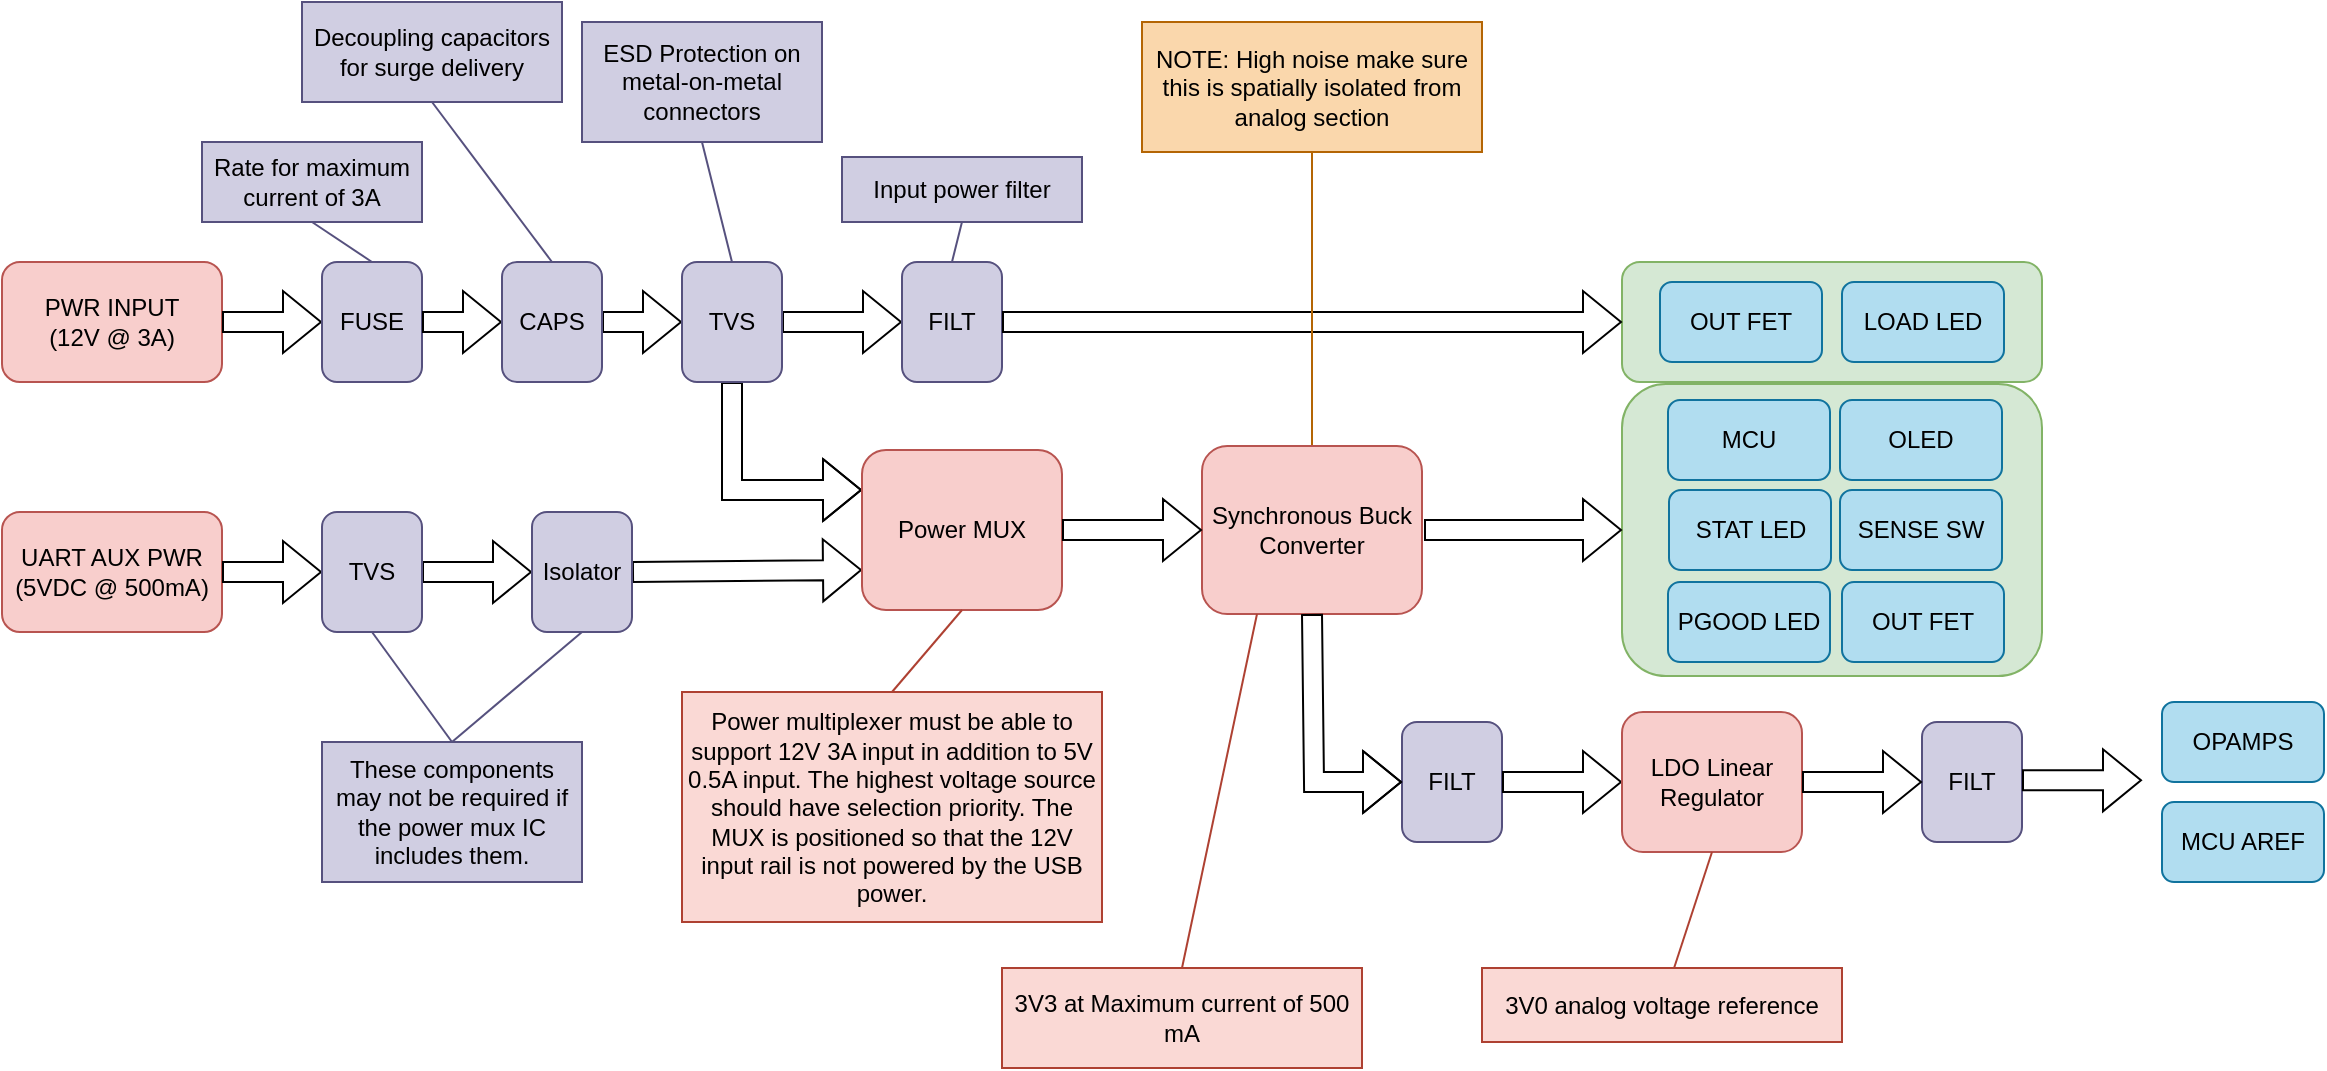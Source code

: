 <mxfile version="21.6.3" type="github">
  <diagram name="Page-1" id="2cvKEyg1qjpxXtNKsSZw">
    <mxGraphModel dx="901" dy="556" grid="1" gridSize="10" guides="1" tooltips="1" connect="1" arrows="1" fold="1" page="1" pageScale="1" pageWidth="850" pageHeight="1100" math="0" shadow="0">
      <root>
        <mxCell id="0" />
        <mxCell id="1" parent="0" />
        <mxCell id="by1AhoUI2fDS6oZb-t9W-116" value="" style="rounded=1;whiteSpace=wrap;html=1;fillColor=#d5e8d4;strokeColor=#82b366;" vertex="1" parent="1">
          <mxGeometry x="820" y="221" width="210" height="146" as="geometry" />
        </mxCell>
        <mxCell id="by1AhoUI2fDS6oZb-t9W-115" value="" style="rounded=1;whiteSpace=wrap;html=1;fillColor=#d5e8d4;strokeColor=#82b366;" vertex="1" parent="1">
          <mxGeometry x="820" y="160" width="210" height="60" as="geometry" />
        </mxCell>
        <mxCell id="by1AhoUI2fDS6oZb-t9W-1" value="PWR INPUT&lt;br&gt;(12V @&amp;nbsp;3A)" style="rounded=1;whiteSpace=wrap;html=1;fillColor=#f8cecc;strokeColor=#b85450;" vertex="1" parent="1">
          <mxGeometry x="10" y="160" width="110" height="60" as="geometry" />
        </mxCell>
        <mxCell id="by1AhoUI2fDS6oZb-t9W-6" value="" style="shape=flexArrow;endArrow=classic;html=1;rounded=0;exitX=1;exitY=0.5;exitDx=0;exitDy=0;" edge="1" parent="1" source="by1AhoUI2fDS6oZb-t9W-60" target="by1AhoUI2fDS6oZb-t9W-21">
          <mxGeometry width="50" height="50" relative="1" as="geometry">
            <mxPoint x="230" y="190" as="sourcePoint" />
            <mxPoint x="340" y="190" as="targetPoint" />
          </mxGeometry>
        </mxCell>
        <mxCell id="by1AhoUI2fDS6oZb-t9W-14" value="" style="shape=flexArrow;endArrow=classic;html=1;rounded=0;entryX=0;entryY=0.5;entryDx=0;entryDy=0;exitX=1;exitY=0.5;exitDx=0;exitDy=0;" edge="1" parent="1" source="by1AhoUI2fDS6oZb-t9W-53">
          <mxGeometry width="50" height="50" relative="1" as="geometry">
            <mxPoint x="150" y="190" as="sourcePoint" />
            <mxPoint x="180" y="190" as="targetPoint" />
          </mxGeometry>
        </mxCell>
        <mxCell id="by1AhoUI2fDS6oZb-t9W-21" value="FILT" style="rounded=1;whiteSpace=wrap;html=1;fillColor=#d0cee2;strokeColor=#56517e;" vertex="1" parent="1">
          <mxGeometry x="460" y="160" width="50" height="60" as="geometry" />
        </mxCell>
        <mxCell id="by1AhoUI2fDS6oZb-t9W-23" value="" style="shape=flexArrow;endArrow=classic;html=1;rounded=0;entryX=0;entryY=0.25;entryDx=0;entryDy=0;exitX=0.5;exitY=1;exitDx=0;exitDy=0;" edge="1" parent="1" source="by1AhoUI2fDS6oZb-t9W-60" target="by1AhoUI2fDS6oZb-t9W-94">
          <mxGeometry width="50" height="50" relative="1" as="geometry">
            <mxPoint x="480" y="410" as="sourcePoint" />
            <mxPoint x="430" y="274" as="targetPoint" />
            <Array as="points">
              <mxPoint x="375" y="274" />
            </Array>
          </mxGeometry>
        </mxCell>
        <mxCell id="by1AhoUI2fDS6oZb-t9W-37" value="UART AUX PWR&lt;br&gt;(5VDC @ 500mA)" style="rounded=1;whiteSpace=wrap;html=1;fillColor=#f8cecc;strokeColor=#b85450;" vertex="1" parent="1">
          <mxGeometry x="10" y="285" width="110" height="60" as="geometry" />
        </mxCell>
        <mxCell id="by1AhoUI2fDS6oZb-t9W-38" value="" style="shape=flexArrow;endArrow=classic;html=1;rounded=0;entryX=0;entryY=0.75;entryDx=0;entryDy=0;exitX=1;exitY=0.5;exitDx=0;exitDy=0;" edge="1" parent="1" source="by1AhoUI2fDS6oZb-t9W-51" target="by1AhoUI2fDS6oZb-t9W-94">
          <mxGeometry width="50" height="50" relative="1" as="geometry">
            <mxPoint x="300" y="520" as="sourcePoint" />
            <mxPoint x="430" y="314" as="targetPoint" />
            <Array as="points" />
          </mxGeometry>
        </mxCell>
        <mxCell id="by1AhoUI2fDS6oZb-t9W-39" value="LOAD LED" style="rounded=1;whiteSpace=wrap;html=1;fillColor=#b1ddf0;strokeColor=#10739e;" vertex="1" parent="1">
          <mxGeometry x="930" y="170" width="81" height="40" as="geometry" />
        </mxCell>
        <mxCell id="by1AhoUI2fDS6oZb-t9W-52" value="" style="shape=flexArrow;endArrow=classic;html=1;rounded=0;entryX=0;entryY=0.5;entryDx=0;entryDy=0;exitX=1;exitY=0.5;exitDx=0;exitDy=0;" edge="1" parent="1" source="by1AhoUI2fDS6oZb-t9W-69" target="by1AhoUI2fDS6oZb-t9W-51">
          <mxGeometry width="50" height="50" relative="1" as="geometry">
            <mxPoint x="245" y="315" as="sourcePoint" />
            <mxPoint x="425" y="315" as="targetPoint" />
            <Array as="points" />
          </mxGeometry>
        </mxCell>
        <mxCell id="by1AhoUI2fDS6oZb-t9W-51" value="Isolator" style="rounded=1;whiteSpace=wrap;html=1;fillColor=#d0cee2;strokeColor=#56517e;" vertex="1" parent="1">
          <mxGeometry x="275" y="285" width="50" height="60" as="geometry" />
        </mxCell>
        <mxCell id="by1AhoUI2fDS6oZb-t9W-55" value="" style="shape=flexArrow;endArrow=classic;html=1;rounded=0;exitX=1;exitY=0.5;exitDx=0;exitDy=0;entryX=0;entryY=0.5;entryDx=0;entryDy=0;" edge="1" parent="1" source="by1AhoUI2fDS6oZb-t9W-21" target="by1AhoUI2fDS6oZb-t9W-115">
          <mxGeometry width="50" height="50" relative="1" as="geometry">
            <mxPoint x="350" y="190" as="sourcePoint" />
            <mxPoint x="620" y="190" as="targetPoint" />
          </mxGeometry>
        </mxCell>
        <mxCell id="by1AhoUI2fDS6oZb-t9W-56" value="NOTE: High noise make sure this is spatially isolated from analog section" style="text;html=1;strokeColor=#b46504;fillColor=#fad7ac;align=center;verticalAlign=middle;whiteSpace=wrap;rounded=0;" vertex="1" parent="1">
          <mxGeometry x="580" y="40" width="170" height="65" as="geometry" />
        </mxCell>
        <mxCell id="by1AhoUI2fDS6oZb-t9W-57" value="" style="endArrow=none;html=1;rounded=0;exitX=0.5;exitY=1;exitDx=0;exitDy=0;fillColor=#fad7ac;strokeColor=#b46504;" edge="1" parent="1" source="by1AhoUI2fDS6oZb-t9W-56" target="by1AhoUI2fDS6oZb-t9W-75">
          <mxGeometry width="50" height="50" relative="1" as="geometry">
            <mxPoint x="390" y="370" as="sourcePoint" />
            <mxPoint x="485" y="254" as="targetPoint" />
          </mxGeometry>
        </mxCell>
        <mxCell id="by1AhoUI2fDS6oZb-t9W-58" value="Rate for maximum current of 3A" style="text;html=1;strokeColor=#56517e;fillColor=#d0cee2;align=center;verticalAlign=middle;whiteSpace=wrap;rounded=0;" vertex="1" parent="1">
          <mxGeometry x="110" y="100" width="110" height="40" as="geometry" />
        </mxCell>
        <mxCell id="by1AhoUI2fDS6oZb-t9W-59" value="" style="endArrow=none;html=1;rounded=0;exitX=0.5;exitY=0;exitDx=0;exitDy=0;fillColor=#d0cee2;strokeColor=#56517e;entryX=0.5;entryY=1;entryDx=0;entryDy=0;" edge="1" parent="1" source="by1AhoUI2fDS6oZb-t9W-53" target="by1AhoUI2fDS6oZb-t9W-58">
          <mxGeometry width="50" height="50" relative="1" as="geometry">
            <mxPoint x="195" y="160" as="sourcePoint" />
            <mxPoint x="300" y="90" as="targetPoint" />
          </mxGeometry>
        </mxCell>
        <mxCell id="by1AhoUI2fDS6oZb-t9W-61" value="" style="shape=flexArrow;endArrow=classic;html=1;rounded=0;exitX=1;exitY=0.5;exitDx=0;exitDy=0;" edge="1" parent="1" source="by1AhoUI2fDS6oZb-t9W-109" target="by1AhoUI2fDS6oZb-t9W-60">
          <mxGeometry width="50" height="50" relative="1" as="geometry">
            <mxPoint x="230" y="190" as="sourcePoint" />
            <mxPoint x="350" y="190" as="targetPoint" />
          </mxGeometry>
        </mxCell>
        <mxCell id="by1AhoUI2fDS6oZb-t9W-60" value="TVS" style="rounded=1;whiteSpace=wrap;html=1;fillColor=#d0cee2;strokeColor=#56517e;" vertex="1" parent="1">
          <mxGeometry x="350" y="160" width="50" height="60" as="geometry" />
        </mxCell>
        <mxCell id="by1AhoUI2fDS6oZb-t9W-62" value="" style="shape=flexArrow;endArrow=classic;html=1;rounded=0;entryX=0;entryY=0.5;entryDx=0;entryDy=0;exitX=1;exitY=0.5;exitDx=0;exitDy=0;" edge="1" parent="1" source="by1AhoUI2fDS6oZb-t9W-1" target="by1AhoUI2fDS6oZb-t9W-53">
          <mxGeometry width="50" height="50" relative="1" as="geometry">
            <mxPoint x="120" y="190" as="sourcePoint" />
            <mxPoint x="180" y="190" as="targetPoint" />
          </mxGeometry>
        </mxCell>
        <mxCell id="by1AhoUI2fDS6oZb-t9W-53" value="FUSE" style="rounded=1;whiteSpace=wrap;html=1;fillColor=#d0cee2;strokeColor=#56517e;" vertex="1" parent="1">
          <mxGeometry x="170" y="160" width="50" height="60" as="geometry" />
        </mxCell>
        <mxCell id="by1AhoUI2fDS6oZb-t9W-67" value="ESD Protection on metal-on-metal connectors" style="text;html=1;strokeColor=#56517e;fillColor=#d0cee2;align=center;verticalAlign=middle;whiteSpace=wrap;rounded=0;" vertex="1" parent="1">
          <mxGeometry x="300" y="40" width="120" height="60" as="geometry" />
        </mxCell>
        <mxCell id="by1AhoUI2fDS6oZb-t9W-68" value="" style="endArrow=none;html=1;rounded=0;exitX=0.5;exitY=0;exitDx=0;exitDy=0;fillColor=#d0cee2;strokeColor=#56517e;entryX=0.5;entryY=1;entryDx=0;entryDy=0;" edge="1" parent="1" target="by1AhoUI2fDS6oZb-t9W-67" source="by1AhoUI2fDS6oZb-t9W-60">
          <mxGeometry width="50" height="50" relative="1" as="geometry">
            <mxPoint x="325" y="160" as="sourcePoint" />
            <mxPoint x="430" y="90" as="targetPoint" />
          </mxGeometry>
        </mxCell>
        <mxCell id="by1AhoUI2fDS6oZb-t9W-70" value="" style="shape=flexArrow;endArrow=classic;html=1;rounded=0;entryX=0;entryY=0.5;entryDx=0;entryDy=0;exitX=1;exitY=0.5;exitDx=0;exitDy=0;" edge="1" parent="1" source="by1AhoUI2fDS6oZb-t9W-37" target="by1AhoUI2fDS6oZb-t9W-69">
          <mxGeometry width="50" height="50" relative="1" as="geometry">
            <mxPoint x="155" y="315" as="sourcePoint" />
            <mxPoint x="275" y="315" as="targetPoint" />
            <Array as="points" />
          </mxGeometry>
        </mxCell>
        <mxCell id="by1AhoUI2fDS6oZb-t9W-69" value="TVS" style="rounded=1;whiteSpace=wrap;html=1;fillColor=#d0cee2;strokeColor=#56517e;" vertex="1" parent="1">
          <mxGeometry x="170" y="285" width="50" height="60" as="geometry" />
        </mxCell>
        <mxCell id="by1AhoUI2fDS6oZb-t9W-71" value="These components may not be required if the power mux IC includes them." style="text;html=1;strokeColor=#56517e;fillColor=#d0cee2;align=center;verticalAlign=middle;whiteSpace=wrap;rounded=0;" vertex="1" parent="1">
          <mxGeometry x="170" y="400" width="130" height="70" as="geometry" />
        </mxCell>
        <mxCell id="by1AhoUI2fDS6oZb-t9W-73" value="" style="endArrow=none;html=1;rounded=0;exitX=0.5;exitY=1;exitDx=0;exitDy=0;fillColor=#d0cee2;strokeColor=#56517e;entryX=0.5;entryY=0;entryDx=0;entryDy=0;" edge="1" parent="1" source="by1AhoUI2fDS6oZb-t9W-51" target="by1AhoUI2fDS6oZb-t9W-71">
          <mxGeometry width="50" height="50" relative="1" as="geometry">
            <mxPoint x="235" y="525" as="sourcePoint" />
            <mxPoint x="215" y="465" as="targetPoint" />
          </mxGeometry>
        </mxCell>
        <mxCell id="by1AhoUI2fDS6oZb-t9W-74" value="" style="endArrow=none;html=1;rounded=0;exitX=0.5;exitY=1;exitDx=0;exitDy=0;fillColor=#d0cee2;strokeColor=#56517e;entryX=0.5;entryY=0;entryDx=0;entryDy=0;" edge="1" parent="1" source="by1AhoUI2fDS6oZb-t9W-69" target="by1AhoUI2fDS6oZb-t9W-71">
          <mxGeometry width="50" height="50" relative="1" as="geometry">
            <mxPoint x="310" y="355" as="sourcePoint" />
            <mxPoint x="225" y="435" as="targetPoint" />
          </mxGeometry>
        </mxCell>
        <mxCell id="by1AhoUI2fDS6oZb-t9W-75" value="Synchronous Buck Converter" style="rounded=1;whiteSpace=wrap;html=1;fillColor=#f8cecc;strokeColor=#b85450;" vertex="1" parent="1">
          <mxGeometry x="610" y="252" width="110" height="84" as="geometry" />
        </mxCell>
        <mxCell id="by1AhoUI2fDS6oZb-t9W-77" value="FILT" style="rounded=1;whiteSpace=wrap;html=1;fillColor=#d0cee2;strokeColor=#56517e;" vertex="1" parent="1">
          <mxGeometry x="710" y="390" width="50" height="60" as="geometry" />
        </mxCell>
        <mxCell id="by1AhoUI2fDS6oZb-t9W-78" value="" style="shape=flexArrow;endArrow=classic;html=1;rounded=0;exitX=0.5;exitY=1;exitDx=0;exitDy=0;entryX=0;entryY=0.5;entryDx=0;entryDy=0;" edge="1" parent="1" source="by1AhoUI2fDS6oZb-t9W-75" target="by1AhoUI2fDS6oZb-t9W-77">
          <mxGeometry width="50" height="50" relative="1" as="geometry">
            <mxPoint x="589" y="460" as="sourcePoint" />
            <mxPoint x="639" y="410" as="targetPoint" />
            <Array as="points">
              <mxPoint x="666" y="420" />
            </Array>
          </mxGeometry>
        </mxCell>
        <mxCell id="by1AhoUI2fDS6oZb-t9W-79" value="" style="shape=flexArrow;endArrow=classic;html=1;rounded=0;exitX=1;exitY=0.5;exitDx=0;exitDy=0;" edge="1" parent="1" source="by1AhoUI2fDS6oZb-t9W-77" target="by1AhoUI2fDS6oZb-t9W-98">
          <mxGeometry width="50" height="50" relative="1" as="geometry">
            <mxPoint x="709" y="530" as="sourcePoint" />
            <mxPoint x="820" y="420" as="targetPoint" />
          </mxGeometry>
        </mxCell>
        <mxCell id="by1AhoUI2fDS6oZb-t9W-80" value="" style="shape=flexArrow;endArrow=classic;html=1;rounded=0;" edge="1" parent="1" target="by1AhoUI2fDS6oZb-t9W-116">
          <mxGeometry width="50" height="50" relative="1" as="geometry">
            <mxPoint x="721" y="294" as="sourcePoint" />
            <mxPoint x="819" y="294" as="targetPoint" />
          </mxGeometry>
        </mxCell>
        <mxCell id="by1AhoUI2fDS6oZb-t9W-85" value="MCU" style="rounded=1;whiteSpace=wrap;html=1;fillColor=#b1ddf0;strokeColor=#10739e;" vertex="1" parent="1">
          <mxGeometry x="843" y="229" width="81" height="40" as="geometry" />
        </mxCell>
        <mxCell id="by1AhoUI2fDS6oZb-t9W-86" value="STAT LED" style="rounded=1;whiteSpace=wrap;html=1;fillColor=#b1ddf0;strokeColor=#10739e;" vertex="1" parent="1">
          <mxGeometry x="843.5" y="274" width="81" height="40" as="geometry" />
        </mxCell>
        <mxCell id="by1AhoUI2fDS6oZb-t9W-87" value="OPAMPS" style="rounded=1;whiteSpace=wrap;html=1;fillColor=#b1ddf0;strokeColor=#10739e;" vertex="1" parent="1">
          <mxGeometry x="1090" y="380" width="81" height="40" as="geometry" />
        </mxCell>
        <mxCell id="by1AhoUI2fDS6oZb-t9W-88" value="MCU AREF" style="rounded=1;whiteSpace=wrap;html=1;fillColor=#b1ddf0;strokeColor=#10739e;" vertex="1" parent="1">
          <mxGeometry x="1090" y="430" width="81" height="40" as="geometry" />
        </mxCell>
        <mxCell id="by1AhoUI2fDS6oZb-t9W-89" value="PGOOD LED" style="rounded=1;whiteSpace=wrap;html=1;fillColor=#b1ddf0;strokeColor=#10739e;" vertex="1" parent="1">
          <mxGeometry x="843" y="320" width="81" height="40" as="geometry" />
        </mxCell>
        <mxCell id="by1AhoUI2fDS6oZb-t9W-90" value="OLED" style="rounded=1;whiteSpace=wrap;html=1;fillColor=#b1ddf0;strokeColor=#10739e;" vertex="1" parent="1">
          <mxGeometry x="929" y="229" width="81" height="40" as="geometry" />
        </mxCell>
        <mxCell id="by1AhoUI2fDS6oZb-t9W-91" value="SENSE SW" style="rounded=1;whiteSpace=wrap;html=1;fillColor=#b1ddf0;strokeColor=#10739e;" vertex="1" parent="1">
          <mxGeometry x="929" y="274" width="81" height="40" as="geometry" />
        </mxCell>
        <mxCell id="by1AhoUI2fDS6oZb-t9W-92" value="OUT FET" style="rounded=1;whiteSpace=wrap;html=1;fillColor=#b1ddf0;strokeColor=#10739e;" vertex="1" parent="1">
          <mxGeometry x="839" y="170" width="81" height="40" as="geometry" />
        </mxCell>
        <mxCell id="by1AhoUI2fDS6oZb-t9W-94" value="Power MUX" style="rounded=1;whiteSpace=wrap;html=1;fillColor=#f8cecc;strokeColor=#b85450;" vertex="1" parent="1">
          <mxGeometry x="440" y="254" width="100" height="80" as="geometry" />
        </mxCell>
        <mxCell id="by1AhoUI2fDS6oZb-t9W-95" value="" style="shape=flexArrow;endArrow=classic;html=1;rounded=0;entryX=0;entryY=0.5;entryDx=0;entryDy=0;exitX=1;exitY=0.5;exitDx=0;exitDy=0;" edge="1" parent="1" source="by1AhoUI2fDS6oZb-t9W-94" target="by1AhoUI2fDS6oZb-t9W-75">
          <mxGeometry width="50" height="50" relative="1" as="geometry">
            <mxPoint x="410" y="408" as="sourcePoint" />
            <mxPoint x="515" y="407" as="targetPoint" />
            <Array as="points" />
          </mxGeometry>
        </mxCell>
        <mxCell id="by1AhoUI2fDS6oZb-t9W-96" value="Power multiplexer must be able to support 12V 3A input in addition to 5V 0.5A input. The highest voltage source should have selection priority. The MUX is positioned so that the 12V input rail is not powered by the USB power." style="text;html=1;strokeColor=#ae4132;fillColor=#fad9d5;align=center;verticalAlign=middle;whiteSpace=wrap;rounded=0;" vertex="1" parent="1">
          <mxGeometry x="350" y="375" width="210" height="115" as="geometry" />
        </mxCell>
        <mxCell id="by1AhoUI2fDS6oZb-t9W-97" value="" style="endArrow=none;html=1;rounded=0;exitX=0.5;exitY=1;exitDx=0;exitDy=0;fillColor=#fad9d5;strokeColor=#ae4132;entryX=0.5;entryY=0;entryDx=0;entryDy=0;" edge="1" parent="1" source="by1AhoUI2fDS6oZb-t9W-94" target="by1AhoUI2fDS6oZb-t9W-96">
          <mxGeometry width="50" height="50" relative="1" as="geometry">
            <mxPoint x="425" y="370" as="sourcePoint" />
            <mxPoint x="517" y="499" as="targetPoint" />
          </mxGeometry>
        </mxCell>
        <mxCell id="by1AhoUI2fDS6oZb-t9W-98" value="LDO Linear Regulator" style="rounded=1;whiteSpace=wrap;html=1;fillColor=#f8cecc;strokeColor=#b85450;" vertex="1" parent="1">
          <mxGeometry x="820" y="385" width="90" height="70" as="geometry" />
        </mxCell>
        <mxCell id="by1AhoUI2fDS6oZb-t9W-99" value="3V3 at Maximum current of 500 mA" style="text;html=1;strokeColor=#ae4132;fillColor=#fad9d5;align=center;verticalAlign=middle;whiteSpace=wrap;rounded=0;" vertex="1" parent="1">
          <mxGeometry x="510" y="513" width="180" height="50" as="geometry" />
        </mxCell>
        <mxCell id="by1AhoUI2fDS6oZb-t9W-100" value="" style="endArrow=none;html=1;rounded=0;exitX=0.5;exitY=0;exitDx=0;exitDy=0;fillColor=#fad9d5;strokeColor=#ae4132;entryX=0.25;entryY=1;entryDx=0;entryDy=0;" edge="1" parent="1" source="by1AhoUI2fDS6oZb-t9W-99" target="by1AhoUI2fDS6oZb-t9W-75">
          <mxGeometry width="50" height="50" relative="1" as="geometry">
            <mxPoint x="555" y="135" as="sourcePoint" />
            <mxPoint x="647" y="264" as="targetPoint" />
          </mxGeometry>
        </mxCell>
        <mxCell id="by1AhoUI2fDS6oZb-t9W-101" value="FILT" style="rounded=1;whiteSpace=wrap;html=1;fillColor=#d0cee2;strokeColor=#56517e;" vertex="1" parent="1">
          <mxGeometry x="970" y="390" width="50" height="60" as="geometry" />
        </mxCell>
        <mxCell id="by1AhoUI2fDS6oZb-t9W-102" value="3V0 analog voltage reference" style="text;html=1;strokeColor=#ae4132;fillColor=#fad9d5;align=center;verticalAlign=middle;whiteSpace=wrap;rounded=0;" vertex="1" parent="1">
          <mxGeometry x="750" y="513" width="180" height="37" as="geometry" />
        </mxCell>
        <mxCell id="by1AhoUI2fDS6oZb-t9W-103" value="" style="endArrow=none;html=1;rounded=0;exitX=0.5;exitY=1;exitDx=0;exitDy=0;fillColor=#fad9d5;strokeColor=#ae4132;" edge="1" parent="1" target="by1AhoUI2fDS6oZb-t9W-102">
          <mxGeometry width="50" height="50" relative="1" as="geometry">
            <mxPoint x="865" y="455" as="sourcePoint" />
            <mxPoint x="860" y="536" as="targetPoint" />
          </mxGeometry>
        </mxCell>
        <mxCell id="by1AhoUI2fDS6oZb-t9W-104" value="" style="shape=flexArrow;endArrow=classic;html=1;rounded=0;exitX=1;exitY=0.5;exitDx=0;exitDy=0;entryX=0;entryY=0.5;entryDx=0;entryDy=0;" edge="1" parent="1" source="by1AhoUI2fDS6oZb-t9W-98" target="by1AhoUI2fDS6oZb-t9W-101">
          <mxGeometry width="50" height="50" relative="1" as="geometry">
            <mxPoint x="924" y="449.17" as="sourcePoint" />
            <mxPoint x="984" y="449.17" as="targetPoint" />
          </mxGeometry>
        </mxCell>
        <mxCell id="by1AhoUI2fDS6oZb-t9W-105" value="" style="shape=flexArrow;endArrow=classic;html=1;rounded=0;exitX=1;exitY=0.5;exitDx=0;exitDy=0;entryX=0;entryY=0.5;entryDx=0;entryDy=0;" edge="1" parent="1">
          <mxGeometry width="50" height="50" relative="1" as="geometry">
            <mxPoint x="1020" y="419.17" as="sourcePoint" />
            <mxPoint x="1080" y="419.17" as="targetPoint" />
          </mxGeometry>
        </mxCell>
        <mxCell id="by1AhoUI2fDS6oZb-t9W-107" value="Input power filter" style="text;html=1;strokeColor=#56517e;fillColor=#d0cee2;align=center;verticalAlign=middle;whiteSpace=wrap;rounded=0;" vertex="1" parent="1">
          <mxGeometry x="430" y="107.5" width="120" height="32.5" as="geometry" />
        </mxCell>
        <mxCell id="by1AhoUI2fDS6oZb-t9W-108" value="" style="endArrow=none;html=1;rounded=0;exitX=0.5;exitY=0;exitDx=0;exitDy=0;fillColor=#d0cee2;strokeColor=#56517e;entryX=0.5;entryY=1;entryDx=0;entryDy=0;" edge="1" parent="1" target="by1AhoUI2fDS6oZb-t9W-107" source="by1AhoUI2fDS6oZb-t9W-21">
          <mxGeometry width="50" height="50" relative="1" as="geometry">
            <mxPoint x="515" y="187.5" as="sourcePoint" />
            <mxPoint x="600" y="90" as="targetPoint" />
          </mxGeometry>
        </mxCell>
        <mxCell id="by1AhoUI2fDS6oZb-t9W-110" value="" style="shape=flexArrow;endArrow=classic;html=1;rounded=0;exitX=1;exitY=0.5;exitDx=0;exitDy=0;" edge="1" parent="1" source="by1AhoUI2fDS6oZb-t9W-53" target="by1AhoUI2fDS6oZb-t9W-109">
          <mxGeometry width="50" height="50" relative="1" as="geometry">
            <mxPoint x="220" y="190" as="sourcePoint" />
            <mxPoint x="320" y="190" as="targetPoint" />
          </mxGeometry>
        </mxCell>
        <mxCell id="by1AhoUI2fDS6oZb-t9W-109" value="CAPS" style="rounded=1;whiteSpace=wrap;html=1;fillColor=#d0cee2;strokeColor=#56517e;" vertex="1" parent="1">
          <mxGeometry x="260" y="160" width="50" height="60" as="geometry" />
        </mxCell>
        <mxCell id="by1AhoUI2fDS6oZb-t9W-112" value="Decoupling capacitors for surge delivery" style="text;html=1;strokeColor=#56517e;fillColor=#d0cee2;align=center;verticalAlign=middle;whiteSpace=wrap;rounded=0;" vertex="1" parent="1">
          <mxGeometry x="160" y="30" width="130" height="50" as="geometry" />
        </mxCell>
        <mxCell id="by1AhoUI2fDS6oZb-t9W-113" value="" style="endArrow=none;html=1;rounded=0;exitX=0.5;exitY=0;exitDx=0;exitDy=0;fillColor=#d0cee2;strokeColor=#56517e;entryX=0.5;entryY=1;entryDx=0;entryDy=0;" edge="1" parent="1" source="by1AhoUI2fDS6oZb-t9W-109" target="by1AhoUI2fDS6oZb-t9W-112">
          <mxGeometry width="50" height="50" relative="1" as="geometry">
            <mxPoint x="205" y="170" as="sourcePoint" />
            <mxPoint x="115" y="110" as="targetPoint" />
          </mxGeometry>
        </mxCell>
        <mxCell id="by1AhoUI2fDS6oZb-t9W-114" value="OUT FET" style="rounded=1;whiteSpace=wrap;html=1;fillColor=#b1ddf0;strokeColor=#10739e;" vertex="1" parent="1">
          <mxGeometry x="930" y="320" width="81" height="40" as="geometry" />
        </mxCell>
      </root>
    </mxGraphModel>
  </diagram>
</mxfile>
